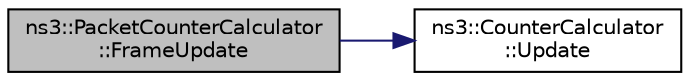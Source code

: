 digraph "ns3::PacketCounterCalculator::FrameUpdate"
{
  edge [fontname="Helvetica",fontsize="10",labelfontname="Helvetica",labelfontsize="10"];
  node [fontname="Helvetica",fontsize="10",shape=record];
  rankdir="LR";
  Node1 [label="ns3::PacketCounterCalculator\l::FrameUpdate",height=0.2,width=0.4,color="black", fillcolor="grey75", style="filled", fontcolor="black"];
  Node1 -> Node2 [color="midnightblue",fontsize="10",style="solid"];
  Node2 [label="ns3::CounterCalculator\l::Update",height=0.2,width=0.4,color="black", fillcolor="white", style="filled",URL="$d4/d3e/classns3_1_1CounterCalculator.html#adfbacf120e83c14e585a4a0ca84b59c9"];
}
